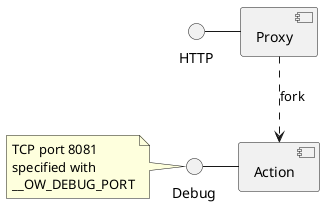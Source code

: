 @startuml start

HTTP - [Proxy]
[Proxy] ..> [Action] : fork

Debug - [Action]

note left of Debug
 TCP port 8081
 specified with 
 __OW_DEBUG_PORT
end note

@enduml